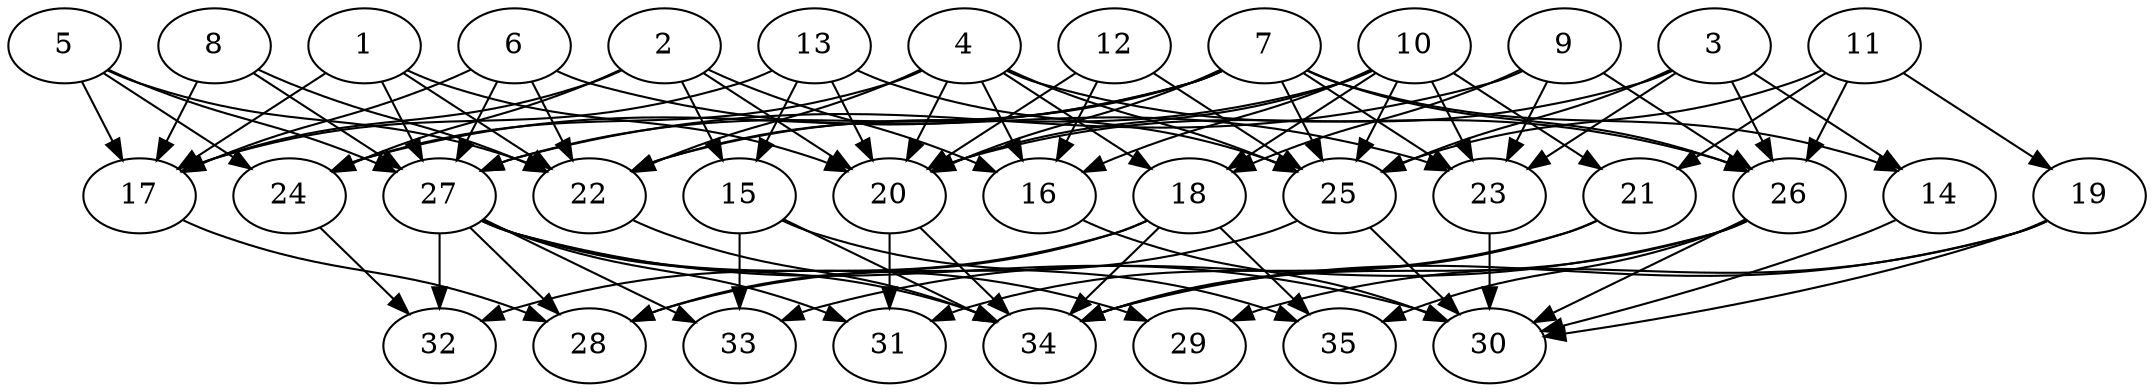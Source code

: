 // DAG automatically generated by daggen at Thu Oct  3 14:05:37 2019
// ./daggen --dot -n 35 --ccr 0.4 --fat 0.7 --regular 0.7 --density 0.6 --mindata 5242880 --maxdata 52428800 
digraph G {
  1 [size="125532160", alpha="0.17", expect_size="50212864"] 
  1 -> 17 [size ="50212864"]
  1 -> 20 [size ="50212864"]
  1 -> 22 [size ="50212864"]
  1 -> 27 [size ="50212864"]
  2 [size="29601280", alpha="0.19", expect_size="11840512"] 
  2 -> 15 [size ="11840512"]
  2 -> 16 [size ="11840512"]
  2 -> 17 [size ="11840512"]
  2 -> 20 [size ="11840512"]
  2 -> 24 [size ="11840512"]
  3 [size="30976000", alpha="0.07", expect_size="12390400"] 
  3 -> 14 [size ="12390400"]
  3 -> 20 [size ="12390400"]
  3 -> 23 [size ="12390400"]
  3 -> 25 [size ="12390400"]
  3 -> 26 [size ="12390400"]
  4 [size="119400960", alpha="0.05", expect_size="47760384"] 
  4 -> 16 [size ="47760384"]
  4 -> 18 [size ="47760384"]
  4 -> 20 [size ="47760384"]
  4 -> 22 [size ="47760384"]
  4 -> 24 [size ="47760384"]
  4 -> 25 [size ="47760384"]
  4 -> 26 [size ="47760384"]
  5 [size="34368000", alpha="0.19", expect_size="13747200"] 
  5 -> 17 [size ="13747200"]
  5 -> 22 [size ="13747200"]
  5 -> 24 [size ="13747200"]
  5 -> 27 [size ="13747200"]
  6 [size="109440000", alpha="0.06", expect_size="43776000"] 
  6 -> 17 [size ="43776000"]
  6 -> 22 [size ="43776000"]
  6 -> 23 [size ="43776000"]
  6 -> 27 [size ="43776000"]
  7 [size="34273280", alpha="0.18", expect_size="13709312"] 
  7 -> 14 [size ="13709312"]
  7 -> 20 [size ="13709312"]
  7 -> 22 [size ="13709312"]
  7 -> 23 [size ="13709312"]
  7 -> 24 [size ="13709312"]
  7 -> 25 [size ="13709312"]
  7 -> 26 [size ="13709312"]
  7 -> 27 [size ="13709312"]
  8 [size="49571840", alpha="0.00", expect_size="19828736"] 
  8 -> 17 [size ="19828736"]
  8 -> 22 [size ="19828736"]
  8 -> 27 [size ="19828736"]
  9 [size="70830080", alpha="0.04", expect_size="28332032"] 
  9 -> 18 [size ="28332032"]
  9 -> 23 [size ="28332032"]
  9 -> 26 [size ="28332032"]
  9 -> 27 [size ="28332032"]
  10 [size="79567360", alpha="0.02", expect_size="31826944"] 
  10 -> 16 [size ="31826944"]
  10 -> 18 [size ="31826944"]
  10 -> 20 [size ="31826944"]
  10 -> 21 [size ="31826944"]
  10 -> 22 [size ="31826944"]
  10 -> 23 [size ="31826944"]
  10 -> 25 [size ="31826944"]
  11 [size="98734080", alpha="0.19", expect_size="39493632"] 
  11 -> 19 [size ="39493632"]
  11 -> 21 [size ="39493632"]
  11 -> 25 [size ="39493632"]
  11 -> 26 [size ="39493632"]
  12 [size="79498240", alpha="0.10", expect_size="31799296"] 
  12 -> 16 [size ="31799296"]
  12 -> 20 [size ="31799296"]
  12 -> 25 [size ="31799296"]
  13 [size="73431040", alpha="0.05", expect_size="29372416"] 
  13 -> 15 [size ="29372416"]
  13 -> 17 [size ="29372416"]
  13 -> 20 [size ="29372416"]
  13 -> 25 [size ="29372416"]
  14 [size="114915840", alpha="0.02", expect_size="45966336"] 
  14 -> 30 [size ="45966336"]
  15 [size="25863680", alpha="0.15", expect_size="10345472"] 
  15 -> 33 [size ="10345472"]
  15 -> 34 [size ="10345472"]
  15 -> 35 [size ="10345472"]
  16 [size="18334720", alpha="0.03", expect_size="7333888"] 
  16 -> 30 [size ="7333888"]
  17 [size="51980800", alpha="0.11", expect_size="20792320"] 
  17 -> 28 [size ="20792320"]
  18 [size="41512960", alpha="0.11", expect_size="16605184"] 
  18 -> 28 [size ="16605184"]
  18 -> 32 [size ="16605184"]
  18 -> 34 [size ="16605184"]
  18 -> 35 [size ="16605184"]
  19 [size="41548800", alpha="0.13", expect_size="16619520"] 
  19 -> 29 [size ="16619520"]
  19 -> 30 [size ="16619520"]
  19 -> 34 [size ="16619520"]
  20 [size="64040960", alpha="0.08", expect_size="25616384"] 
  20 -> 31 [size ="25616384"]
  20 -> 34 [size ="25616384"]
  21 [size="74439680", alpha="0.03", expect_size="29775872"] 
  21 -> 31 [size ="29775872"]
  21 -> 34 [size ="29775872"]
  22 [size="69793280", alpha="0.00", expect_size="27917312"] 
  22 -> 34 [size ="27917312"]
  23 [size="131000320", alpha="0.00", expect_size="52400128"] 
  23 -> 30 [size ="52400128"]
  24 [size="40906240", alpha="0.19", expect_size="16362496"] 
  24 -> 32 [size ="16362496"]
  25 [size="51412480", alpha="0.01", expect_size="20564992"] 
  25 -> 28 [size ="20564992"]
  25 -> 30 [size ="20564992"]
  26 [size="19980800", alpha="0.19", expect_size="7992320"] 
  26 -> 30 [size ="7992320"]
  26 -> 33 [size ="7992320"]
  26 -> 34 [size ="7992320"]
  26 -> 35 [size ="7992320"]
  27 [size="39495680", alpha="0.01", expect_size="15798272"] 
  27 -> 28 [size ="15798272"]
  27 -> 29 [size ="15798272"]
  27 -> 30 [size ="15798272"]
  27 -> 31 [size ="15798272"]
  27 -> 32 [size ="15798272"]
  27 -> 33 [size ="15798272"]
  27 -> 34 [size ="15798272"]
  28 [size="104053760", alpha="0.09", expect_size="41621504"] 
  29 [size="50531840", alpha="0.07", expect_size="20212736"] 
  30 [size="125811200", alpha="0.16", expect_size="50324480"] 
  31 [size="56440320", alpha="0.20", expect_size="22576128"] 
  32 [size="72808960", alpha="0.15", expect_size="29123584"] 
  33 [size="73446400", alpha="0.20", expect_size="29378560"] 
  34 [size="76226560", alpha="0.02", expect_size="30490624"] 
  35 [size="69478400", alpha="0.07", expect_size="27791360"] 
}

